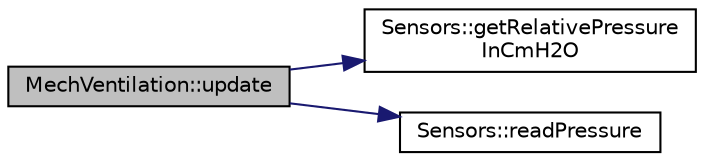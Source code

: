 digraph "MechVentilation::update"
{
 // INTERACTIVE_SVG=YES
 // LATEX_PDF_SIZE
  edge [fontname="Helvetica",fontsize="10",labelfontname="Helvetica",labelfontsize="10"];
  node [fontname="Helvetica",fontsize="10",shape=record];
  rankdir="LR";
  Node1 [label="MechVentilation::update",height=0.2,width=0.4,color="black", fillcolor="grey75", style="filled", fontcolor="black",tooltip=" "];
  Node1 -> Node2 [color="midnightblue",fontsize="10",style="solid",fontname="Helvetica"];
  Node2 [label="Sensors::getRelativePressure\lInCmH2O",height=0.2,width=0.4,color="black", fillcolor="white", style="filled",URL="$class_sensors.html#a82a1cb80dc6bbc3d4679633db4860512",tooltip="Función que permite obtener el valor relativo de presión en CmH20."];
  Node1 -> Node3 [color="midnightblue",fontsize="10",style="solid",fontname="Helvetica"];
  Node3 [label="Sensors::readPressure",height=0.2,width=0.4,color="black", fillcolor="white", style="filled",URL="$class_sensors.html#a7eb14a5ad01c5b512b0b7864791a57e0",tooltip="Funcion que lee el sensor de presión MPX 50XX."];
}
